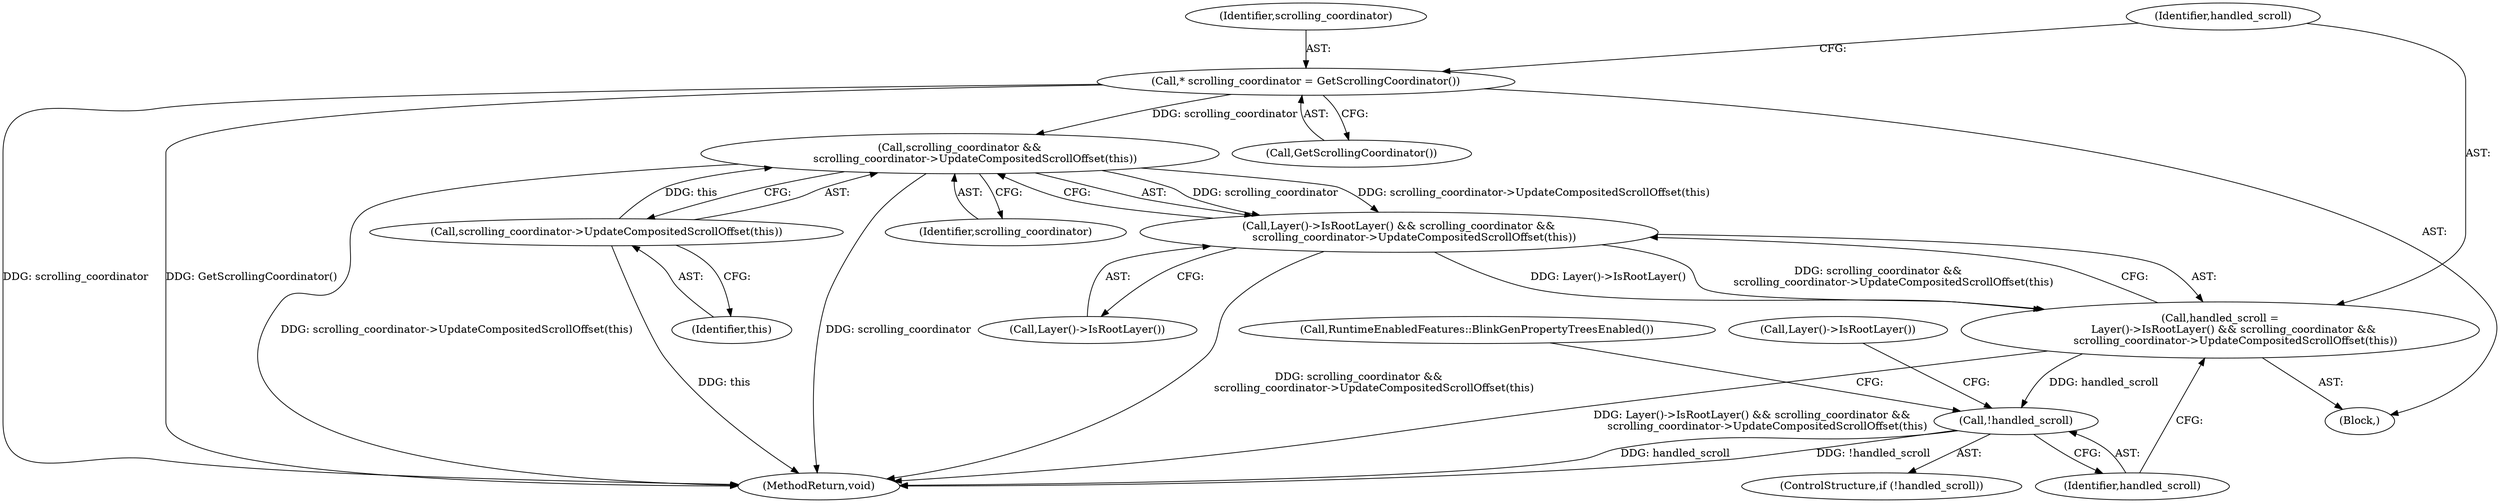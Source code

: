 digraph "1_Chrome_5472db1c7eca35822219d03be5c817d9a9258c11@del" {
"1000124" [label="(Call,scrolling_coordinator &&\n         scrolling_coordinator->UpdateCompositedScrollOffset(this))"];
"1000116" [label="(Call,* scrolling_coordinator = GetScrollingCoordinator())"];
"1000126" [label="(Call,scrolling_coordinator->UpdateCompositedScrollOffset(this))"];
"1000122" [label="(Call,Layer()->IsRootLayer() && scrolling_coordinator &&\n         scrolling_coordinator->UpdateCompositedScrollOffset(this))"];
"1000120" [label="(Call,handled_scroll =\n        Layer()->IsRootLayer() && scrolling_coordinator &&\n         scrolling_coordinator->UpdateCompositedScrollOffset(this))"];
"1000129" [label="(Call,!handled_scroll)"];
"1000121" [label="(Identifier,handled_scroll)"];
"1000127" [label="(Identifier,this)"];
"1000129" [label="(Call,!handled_scroll)"];
"1000120" [label="(Call,handled_scroll =\n        Layer()->IsRootLayer() && scrolling_coordinator &&\n         scrolling_coordinator->UpdateCompositedScrollOffset(this))"];
"1000123" [label="(Call,Layer()->IsRootLayer())"];
"1000126" [label="(Call,scrolling_coordinator->UpdateCompositedScrollOffset(this))"];
"1000134" [label="(Call,RuntimeEnabledFeatures::BlinkGenPropertyTreesEnabled())"];
"1000116" [label="(Call,* scrolling_coordinator = GetScrollingCoordinator())"];
"1000112" [label="(Block,)"];
"1000141" [label="(Call,Layer()->IsRootLayer())"];
"1000158" [label="(MethodReturn,void)"];
"1000124" [label="(Call,scrolling_coordinator &&\n         scrolling_coordinator->UpdateCompositedScrollOffset(this))"];
"1000118" [label="(Call,GetScrollingCoordinator())"];
"1000128" [label="(ControlStructure,if (!handled_scroll))"];
"1000125" [label="(Identifier,scrolling_coordinator)"];
"1000122" [label="(Call,Layer()->IsRootLayer() && scrolling_coordinator &&\n         scrolling_coordinator->UpdateCompositedScrollOffset(this))"];
"1000130" [label="(Identifier,handled_scroll)"];
"1000117" [label="(Identifier,scrolling_coordinator)"];
"1000124" -> "1000122"  [label="AST: "];
"1000124" -> "1000125"  [label="CFG: "];
"1000124" -> "1000126"  [label="CFG: "];
"1000125" -> "1000124"  [label="AST: "];
"1000126" -> "1000124"  [label="AST: "];
"1000122" -> "1000124"  [label="CFG: "];
"1000124" -> "1000158"  [label="DDG: scrolling_coordinator"];
"1000124" -> "1000158"  [label="DDG: scrolling_coordinator->UpdateCompositedScrollOffset(this)"];
"1000124" -> "1000122"  [label="DDG: scrolling_coordinator"];
"1000124" -> "1000122"  [label="DDG: scrolling_coordinator->UpdateCompositedScrollOffset(this)"];
"1000116" -> "1000124"  [label="DDG: scrolling_coordinator"];
"1000126" -> "1000124"  [label="DDG: this"];
"1000116" -> "1000112"  [label="AST: "];
"1000116" -> "1000118"  [label="CFG: "];
"1000117" -> "1000116"  [label="AST: "];
"1000118" -> "1000116"  [label="AST: "];
"1000121" -> "1000116"  [label="CFG: "];
"1000116" -> "1000158"  [label="DDG: scrolling_coordinator"];
"1000116" -> "1000158"  [label="DDG: GetScrollingCoordinator()"];
"1000126" -> "1000127"  [label="CFG: "];
"1000127" -> "1000126"  [label="AST: "];
"1000126" -> "1000158"  [label="DDG: this"];
"1000122" -> "1000120"  [label="AST: "];
"1000122" -> "1000123"  [label="CFG: "];
"1000123" -> "1000122"  [label="AST: "];
"1000120" -> "1000122"  [label="CFG: "];
"1000122" -> "1000158"  [label="DDG: scrolling_coordinator &&\n         scrolling_coordinator->UpdateCompositedScrollOffset(this)"];
"1000122" -> "1000120"  [label="DDG: Layer()->IsRootLayer()"];
"1000122" -> "1000120"  [label="DDG: scrolling_coordinator &&\n         scrolling_coordinator->UpdateCompositedScrollOffset(this)"];
"1000120" -> "1000112"  [label="AST: "];
"1000121" -> "1000120"  [label="AST: "];
"1000130" -> "1000120"  [label="CFG: "];
"1000120" -> "1000158"  [label="DDG: Layer()->IsRootLayer() && scrolling_coordinator &&\n         scrolling_coordinator->UpdateCompositedScrollOffset(this)"];
"1000120" -> "1000129"  [label="DDG: handled_scroll"];
"1000129" -> "1000128"  [label="AST: "];
"1000129" -> "1000130"  [label="CFG: "];
"1000130" -> "1000129"  [label="AST: "];
"1000134" -> "1000129"  [label="CFG: "];
"1000141" -> "1000129"  [label="CFG: "];
"1000129" -> "1000158"  [label="DDG: handled_scroll"];
"1000129" -> "1000158"  [label="DDG: !handled_scroll"];
}
